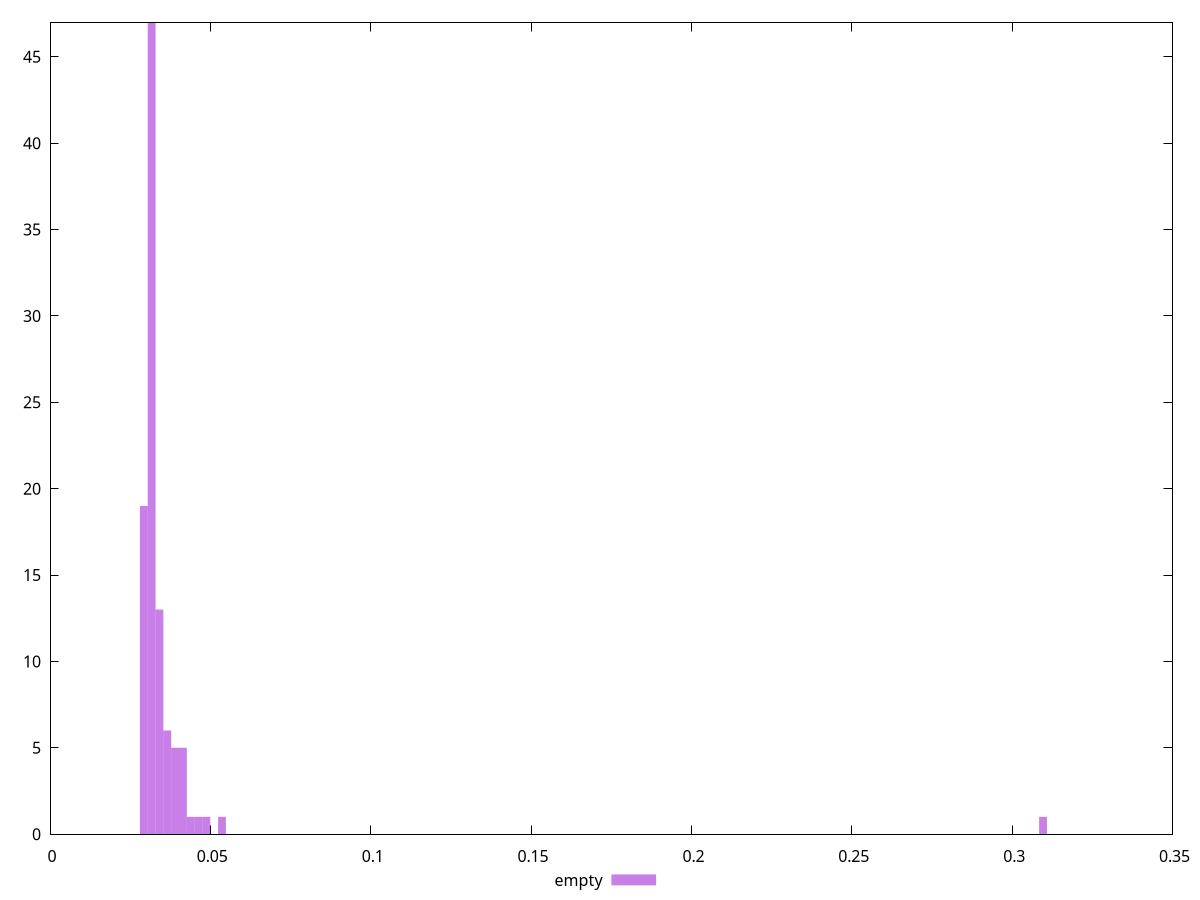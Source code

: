 $_empty <<EOF
0.30963351083628143 1
0.04388506452797689 1
0.02925670968531793 19
0.03657088710664741 6
0.03169476882576109 47
0.05363730108974954 1
0.03413282796620425 13
0.041447005387533736 5
0.046323123668420056 1
0.03900894624709057 5
0.04876118280886321 1
EOF
set key outside below
set terminal pngcairo
set output "report_00004_2020-11-02T20-21-41.718Z/network-rtt/empty//raw_hist.png"
set yrange [0:47]
set boxwidth 0.002438059140443161
set style fill transparent solid 0.5 noborder
plot $_empty title "empty" with boxes ,